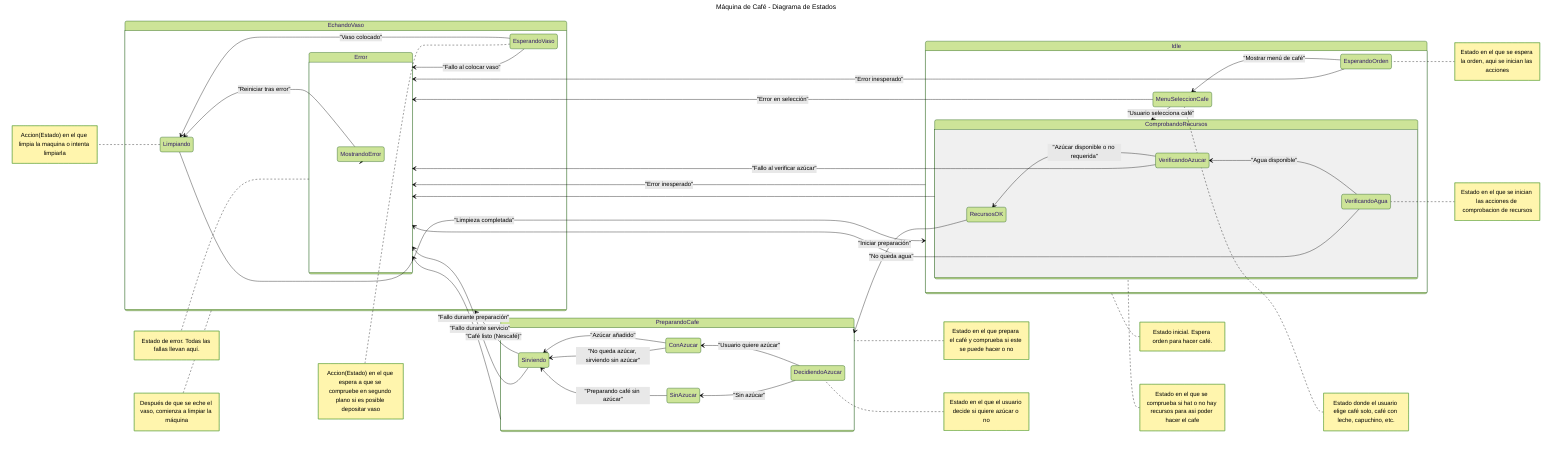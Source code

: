 ---
config:
  theme: forest
title: Máquina de Café - Diagrama de Estados
---
stateDiagram
    direction RL
    state Idle {
        direction TB
        EsperandoOrden --> MenuSeleccionCafe:"Mostrar menú de café"
        MenuSeleccionCafe --> ComprobandoRecursos:"Usuario selecciona café"
        state ComprobandoRecursos {
            direction TB
            VerificandoAgua --> VerificandoAzucar:"Agua disponible"
            VerificandoAzucar --> RecursosOK:"Azúcar disponible o no requerida"
            VerificandoAgua
            VerificandoAzucar
            RecursosOK
        }
    }
    state Error {
        direction TB
        MostrandoError
    }
    state PreparandoCafe {
        direction TB
        DecidiendoAzucar --> ConAzucar:"Usuario quiere azúcar"
        DecidiendoAzucar --> SinAzucar:"Sin azúcar"
        ConAzucar --> Sirviendo:"Azúcar añadido"
        SinAzucar --> Sirviendo:"Preparando café sin azúcar"
        ConAzucar --> Sirviendo:"No queda azúcar, sirviendo sin azúcar"
        DecidiendoAzucar
        ConAzucar
        SinAzucar
        Sirviendo
    }
    state EchandoVaso {
        direction TB
        EsperandoVaso --> Limpiando:"Vaso colocado"
        EsperandoVaso --> Error:"Fallo al colocar vaso"
        state Error {
            direction TB
            MostrandoError
        }
    }
    Idle --> Error:"Error inesperado"
    MenuSeleccionCafe --> Error:"Error en selección"
    ComprobandoRecursos --> Error
    PreparandoCafe --> Error:"Fallo durante preparación"
    EchandoVaso --> Error
    MostrandoError --> Limpiando:"Reiniciar tras error"
    EsperandoOrden --> Error:"Error inesperado"
    VerificandoAgua --> Error:"No queda agua"
    VerificandoAzucar --> Error:"Fallo al verificar azúcar"
    RecursosOK --> PreparandoCafe:"Iniciar preparación"
    Sirviendo --> EchandoVaso:"Café listo (Nescafé)"
    Sirviendo --> Error:"Fallo durante servicio"
    Limpiando --> Idle:"Limpieza completada"
    note right of Error : Estado de error. Todas las fallas llevan aquí.
    note left of Idle : Estado inicial. Espera orden para hacer café.
    note right of EchandoVaso : Después de que se eche el vaso, comienza a limpiar la máquina
    note left of PreparandoCafe : Estado en el que prepara el café y comprueba si este se puede hacer o no
    note left of ComprobandoRecursos : Estado en el que se comprueba si hat o no hay recursos para asi poder hacer el cafe
    note right of Limpiando : Accion(Estado) en el que limpia la maquina o intenta limpiarla
    note right of EsperandoVaso : Accion(Estado) en el que espera a que se compruebe en segundo plano si es posible depositar vaso
    note left of MenuSeleccionCafe : Estado donde el usuario elige café solo, café con leche, capuchino, etc.
    note left of DecidiendoAzucar : Estado en el que el usuario decide si quiere azúcar o no
    note left of EsperandoOrden : Estado en el que se espera la orden, aqui se inician las acciones
    note left of VerificandoAgua : Estado en el que se inician las acciones de comprobacion de recursos